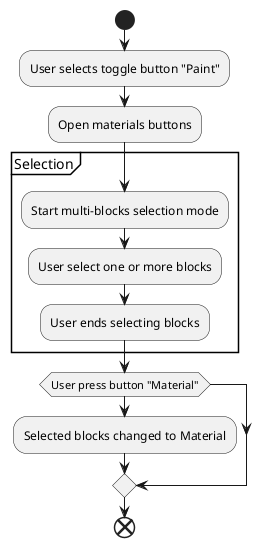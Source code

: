 @startuml
start
:User selects toggle button "Paint";
:Open materials buttons;
group Selection
:Start multi-blocks selection mode;
:User select one or more blocks;
:User ends selecting blocks;
end group
if (User press button "Material") then
:Selected blocks changed to Material;
endif
end
@enduml
